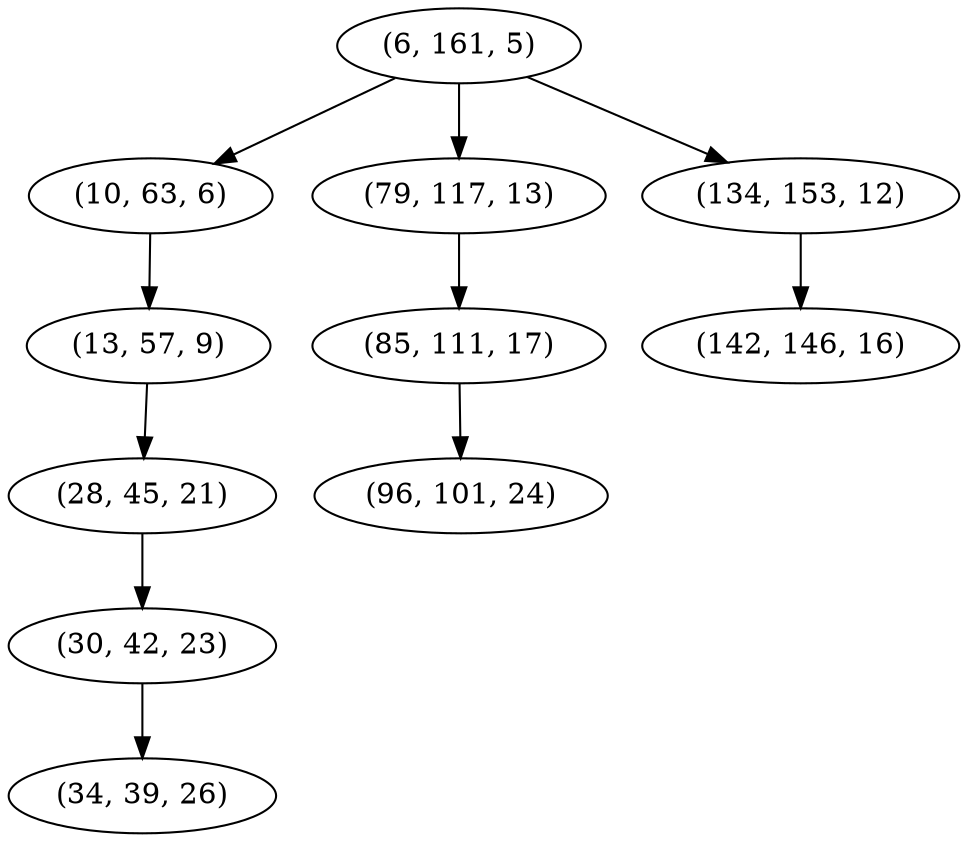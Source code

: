 digraph tree {
    "(6, 161, 5)";
    "(10, 63, 6)";
    "(13, 57, 9)";
    "(28, 45, 21)";
    "(30, 42, 23)";
    "(34, 39, 26)";
    "(79, 117, 13)";
    "(85, 111, 17)";
    "(96, 101, 24)";
    "(134, 153, 12)";
    "(142, 146, 16)";
    "(6, 161, 5)" -> "(10, 63, 6)";
    "(6, 161, 5)" -> "(79, 117, 13)";
    "(6, 161, 5)" -> "(134, 153, 12)";
    "(10, 63, 6)" -> "(13, 57, 9)";
    "(13, 57, 9)" -> "(28, 45, 21)";
    "(28, 45, 21)" -> "(30, 42, 23)";
    "(30, 42, 23)" -> "(34, 39, 26)";
    "(79, 117, 13)" -> "(85, 111, 17)";
    "(85, 111, 17)" -> "(96, 101, 24)";
    "(134, 153, 12)" -> "(142, 146, 16)";
}
